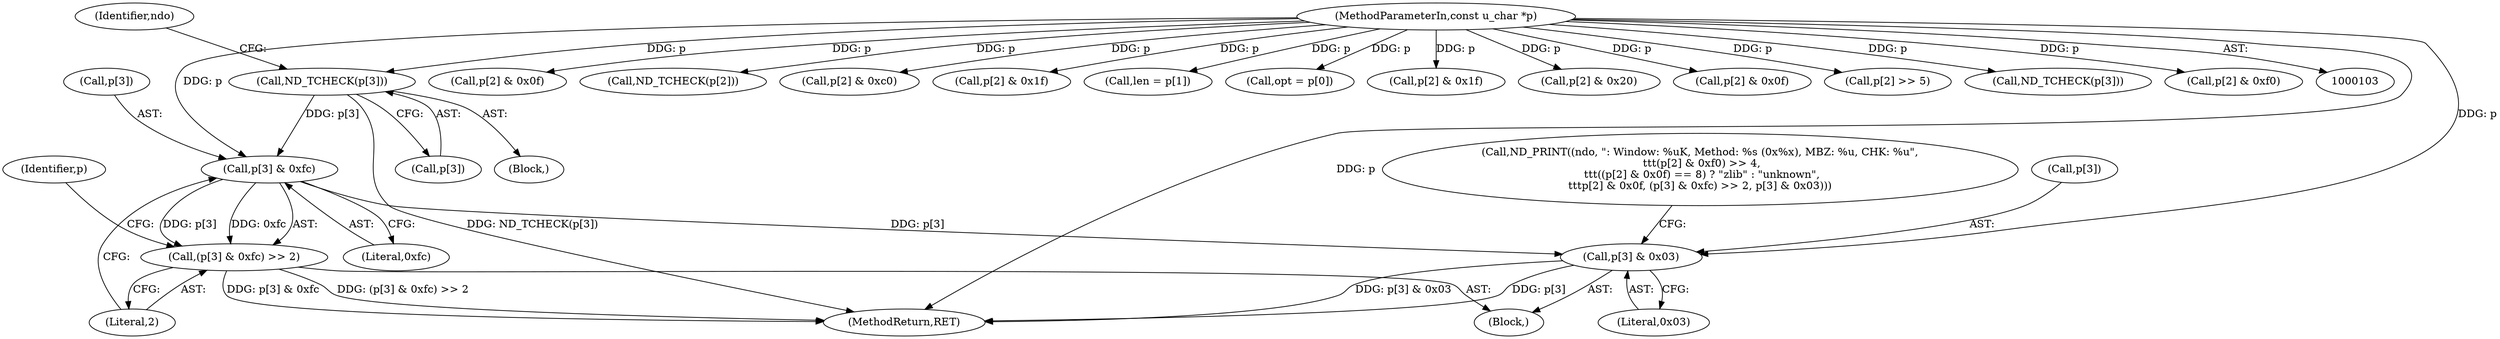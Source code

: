 digraph "0_tcpdump_7029d15f148ef24bb7c6668bc640f5470d085e5a_0@array" {
"1000265" [label="(Call,ND_TCHECK(p[3]))"];
"1000105" [label="(MethodParameterIn,const u_char *p)"];
"1000301" [label="(Call,p[3] & 0xfc)"];
"1000300" [label="(Call,(p[3] & 0xfc) >> 2)"];
"1000307" [label="(Call,p[3] & 0x03)"];
"1000285" [label="(Call,p[2] & 0x0f)"];
"1000105" [label="(MethodParameterIn,const u_char *p)"];
"1000301" [label="(Call,p[3] & 0xfc)"];
"1000184" [label="(Call,ND_TCHECK(p[2]))"];
"1000171" [label="(Block,)"];
"1000228" [label="(Call,p[2] & 0xc0)"];
"1000244" [label="(Call,p[2] & 0x1f)"];
"1000265" [label="(Call,ND_TCHECK(p[3]))"];
"1000311" [label="(Literal,0x03)"];
"1000120" [label="(Call,len = p[1])"];
"1000308" [label="(Call,p[3])"];
"1000125" [label="(Call,opt = p[0])"];
"1000271" [label="(Identifier,ndo)"];
"1000199" [label="(Call,p[2] & 0x1f)"];
"1000309" [label="(Identifier,p)"];
"1000307" [label="(Call,p[3] & 0x03)"];
"1000306" [label="(Literal,2)"];
"1000266" [label="(Call,p[3])"];
"1000269" [label="(Call,ND_PRINT((ndo, \": Window: %uK, Method: %s (0x%x), MBZ: %u, CHK: %u\",\n \t\t\t(p[2] & 0xf0) >> 4,\n \t\t\t((p[2] & 0x0f) == 8) ? \"zlib\" : \"unknown\",\n\t\t\tp[2] & 0x0f, (p[3] & 0xfc) >> 2, p[3] & 0x03)))"];
"1000300" [label="(Call,(p[3] & 0xfc) >> 2)"];
"1000236" [label="(Call,p[2] & 0x20)"];
"1000369" [label="(MethodReturn,RET)"];
"1000302" [label="(Call,p[3])"];
"1000305" [label="(Literal,0xfc)"];
"1000294" [label="(Call,p[2] & 0x0f)"];
"1000299" [label="(Block,)"];
"1000194" [label="(Call,p[2] >> 5)"];
"1000217" [label="(Call,ND_TCHECK(p[3]))"];
"1000276" [label="(Call,p[2] & 0xf0)"];
"1000265" -> "1000171"  [label="AST: "];
"1000265" -> "1000266"  [label="CFG: "];
"1000266" -> "1000265"  [label="AST: "];
"1000271" -> "1000265"  [label="CFG: "];
"1000265" -> "1000369"  [label="DDG: ND_TCHECK(p[3])"];
"1000105" -> "1000265"  [label="DDG: p"];
"1000265" -> "1000301"  [label="DDG: p[3]"];
"1000105" -> "1000103"  [label="AST: "];
"1000105" -> "1000369"  [label="DDG: p"];
"1000105" -> "1000120"  [label="DDG: p"];
"1000105" -> "1000125"  [label="DDG: p"];
"1000105" -> "1000184"  [label="DDG: p"];
"1000105" -> "1000194"  [label="DDG: p"];
"1000105" -> "1000199"  [label="DDG: p"];
"1000105" -> "1000217"  [label="DDG: p"];
"1000105" -> "1000228"  [label="DDG: p"];
"1000105" -> "1000236"  [label="DDG: p"];
"1000105" -> "1000244"  [label="DDG: p"];
"1000105" -> "1000276"  [label="DDG: p"];
"1000105" -> "1000285"  [label="DDG: p"];
"1000105" -> "1000294"  [label="DDG: p"];
"1000105" -> "1000301"  [label="DDG: p"];
"1000105" -> "1000307"  [label="DDG: p"];
"1000301" -> "1000300"  [label="AST: "];
"1000301" -> "1000305"  [label="CFG: "];
"1000302" -> "1000301"  [label="AST: "];
"1000305" -> "1000301"  [label="AST: "];
"1000306" -> "1000301"  [label="CFG: "];
"1000301" -> "1000300"  [label="DDG: p[3]"];
"1000301" -> "1000300"  [label="DDG: 0xfc"];
"1000301" -> "1000307"  [label="DDG: p[3]"];
"1000300" -> "1000299"  [label="AST: "];
"1000300" -> "1000306"  [label="CFG: "];
"1000306" -> "1000300"  [label="AST: "];
"1000309" -> "1000300"  [label="CFG: "];
"1000300" -> "1000369"  [label="DDG: p[3] & 0xfc"];
"1000300" -> "1000369"  [label="DDG: (p[3] & 0xfc) >> 2"];
"1000307" -> "1000299"  [label="AST: "];
"1000307" -> "1000311"  [label="CFG: "];
"1000308" -> "1000307"  [label="AST: "];
"1000311" -> "1000307"  [label="AST: "];
"1000269" -> "1000307"  [label="CFG: "];
"1000307" -> "1000369"  [label="DDG: p[3] & 0x03"];
"1000307" -> "1000369"  [label="DDG: p[3]"];
}
